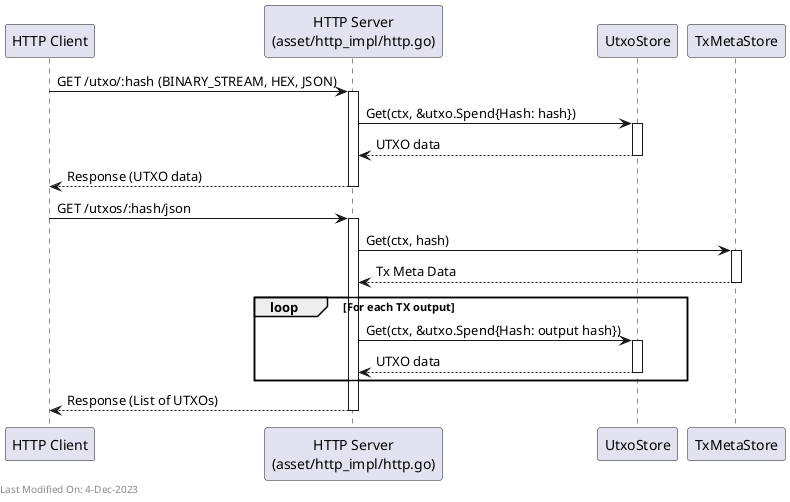 @startuml
participant "HTTP Client" as Client
participant "HTTP Server\n(asset/http_impl/http.go)" as HTTPServer
participant "UtxoStore" as Utxo
participant "TxMetaStore" as TxMeta

' Specific UTXO by hash request
Client -> HTTPServer : GET /utxo/:hash (BINARY_STREAM, HEX, JSON)
activate HTTPServer
HTTPServer -> Utxo : Get(ctx, &utxo.Spend{Hash: hash})
activate Utxo
Utxo --> HTTPServer : UTXO data
deactivate Utxo
HTTPServer --> Client : Response (UTXO data)
deactivate HTTPServer

' Get UTXOs by Tx ID
Client -> HTTPServer : GET /utxos/:hash/json
activate HTTPServer
HTTPServer -> TxMeta : Get(ctx, hash)
activate TxMeta
TxMeta --> HTTPServer : Tx Meta Data
deactivate TxMeta

loop For each TX output
    HTTPServer -> Utxo : Get(ctx, &utxo.Spend{Hash: output hash})
    activate Utxo
    Utxo --> HTTPServer : UTXO data
    deactivate Utxo
end

HTTPServer --> Client : Response (List of UTXOs)
deactivate HTTPServer

left footer Last Modified On: 4-Dec-2023

@enduml
